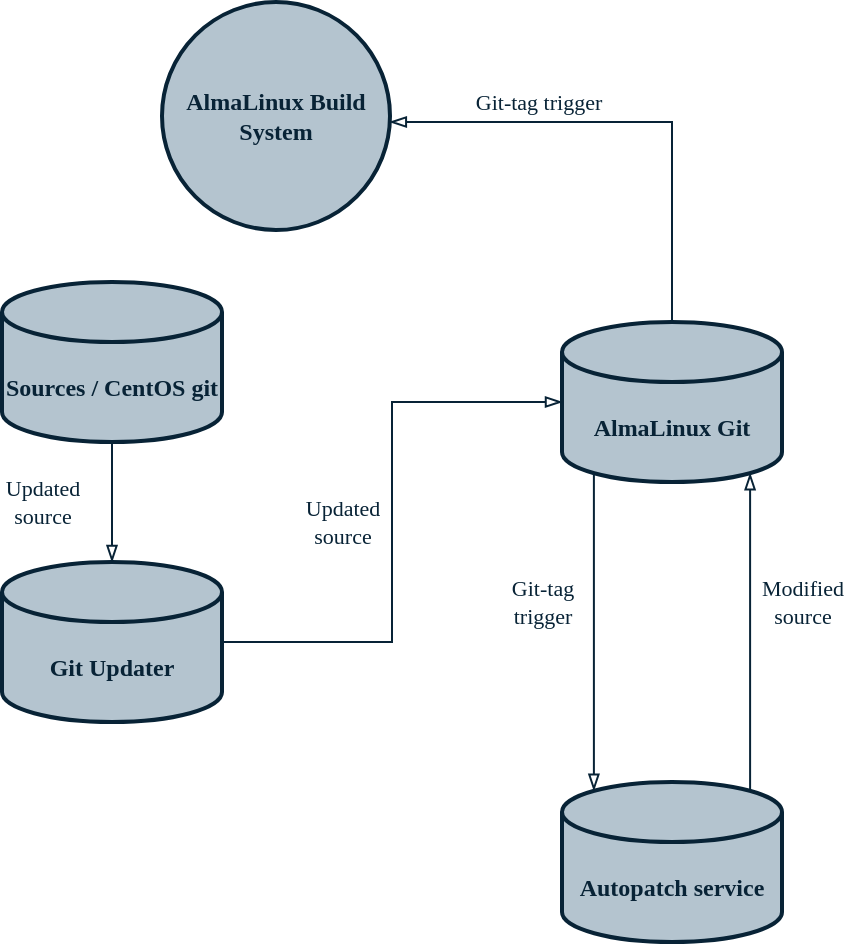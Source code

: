 <mxfile version="28.1.0">
  <diagram name="Page-1" id="WtUo-6KGtRcZflVa7rxI">
    <mxGraphModel dx="851" dy="574" grid="1" gridSize="10" guides="1" tooltips="1" connect="1" arrows="1" fold="1" page="1" pageScale="1" pageWidth="827" pageHeight="1169" math="0" shadow="0">
      <root>
        <mxCell id="0" />
        <mxCell id="1" parent="0" />
        <mxCell id="7f4_Q5a_FZrKF66Fbd-7-3" value="AlmaLinux Build System" style="ellipse;whiteSpace=wrap;html=1;aspect=fixed;fillColor=#B4C4CF;strokeColor=#082336;fontFamily=montserrat;strokeWidth=2;fontStyle=1;fontColor=#082336;" parent="1" vertex="1">
          <mxGeometry x="340" y="240" width="114" height="114" as="geometry" />
        </mxCell>
        <mxCell id="7f4_Q5a_FZrKF66Fbd-7-4" value="Sources / CentOS git" style="shape=cylinder3;whiteSpace=wrap;html=1;boundedLbl=1;backgroundOutline=1;size=15;fillColor=#B4C4CF;strokeColor=#082336;fontFamily=montserrat;strokeWidth=2;fontStyle=1;fontColor=#082336;" parent="1" vertex="1">
          <mxGeometry x="260" y="380" width="110" height="80" as="geometry" />
        </mxCell>
        <mxCell id="7f4_Q5a_FZrKF66Fbd-7-5" value="Autopatch service" style="shape=cylinder3;whiteSpace=wrap;html=1;boundedLbl=1;backgroundOutline=1;size=15;fillColor=#B4C4CF;strokeColor=#082336;fontFamily=montserrat;strokeWidth=2;fontStyle=1;fontColor=#082336;" parent="1" vertex="1">
          <mxGeometry x="540" y="630" width="110" height="80" as="geometry" />
        </mxCell>
        <mxCell id="7f4_Q5a_FZrKF66Fbd-7-13" style="edgeStyle=orthogonalEdgeStyle;rounded=0;orthogonalLoop=1;jettySize=auto;html=1;fillColor=#ffcccc;strokeColor=light-dark(#082336,#1F2021);fontFamily=montserrat;endArrow=blockThin;endFill=0;" parent="1" source="7f4_Q5a_FZrKF66Fbd-7-6" target="7f4_Q5a_FZrKF66Fbd-7-3" edge="1">
          <mxGeometry relative="1" as="geometry">
            <mxPoint x="595" y="290" as="targetPoint" />
            <Array as="points">
              <mxPoint x="595" y="300" />
            </Array>
          </mxGeometry>
        </mxCell>
        <mxCell id="7f4_Q5a_FZrKF66Fbd-7-16" value="Git-tag trigger" style="edgeLabel;html=1;align=center;verticalAlign=middle;resizable=0;points=[];fontColor=light-dark(#082336,#1F2021);fontFamily=montserrat;" parent="7f4_Q5a_FZrKF66Fbd-7-13" vertex="1" connectable="0">
          <mxGeometry x="0.026" y="1" relative="1" as="geometry">
            <mxPoint x="-44" y="-11" as="offset" />
          </mxGeometry>
        </mxCell>
        <mxCell id="7f4_Q5a_FZrKF66Fbd-7-6" value="AlmaLinux Git" style="shape=cylinder3;whiteSpace=wrap;html=1;boundedLbl=1;backgroundOutline=1;size=15;fillColor=#B4C4CF;strokeColor=#082336;fontFamily=montserrat;strokeWidth=2;fontStyle=1;fontColor=#082336;" parent="1" vertex="1">
          <mxGeometry x="540" y="400" width="110" height="80" as="geometry" />
        </mxCell>
        <mxCell id="7f4_Q5a_FZrKF66Fbd-7-7" value="Git Updater" style="shape=cylinder3;whiteSpace=wrap;html=1;boundedLbl=1;backgroundOutline=1;size=15;fillColor=#B4C4CF;strokeColor=#082336;fontFamily=montserrat;strokeWidth=2;fontStyle=1;fontColor=#082336;" parent="1" vertex="1">
          <mxGeometry x="260" y="520" width="110" height="80" as="geometry" />
        </mxCell>
        <mxCell id="7f4_Q5a_FZrKF66Fbd-7-11" style="edgeStyle=orthogonalEdgeStyle;rounded=0;orthogonalLoop=1;jettySize=auto;html=1;entryX=0;entryY=0.5;entryDx=0;entryDy=0;entryPerimeter=0;fillColor=#ffcccc;strokeColor=light-dark(#082336,#1F2021);fontFamily=montserrat;endArrow=blockThin;endFill=0;" parent="1" source="7f4_Q5a_FZrKF66Fbd-7-7" target="7f4_Q5a_FZrKF66Fbd-7-6" edge="1">
          <mxGeometry relative="1" as="geometry" />
        </mxCell>
        <mxCell id="7f4_Q5a_FZrKF66Fbd-7-15" style="edgeStyle=orthogonalEdgeStyle;rounded=0;orthogonalLoop=1;jettySize=auto;html=1;entryX=0.5;entryY=0;entryDx=0;entryDy=0;entryPerimeter=0;fillColor=#ffcccc;strokeColor=light-dark(#082336,#1F2021);fontFamily=montserrat;endArrow=blockThin;endFill=0;" parent="1" source="7f4_Q5a_FZrKF66Fbd-7-4" target="7f4_Q5a_FZrKF66Fbd-7-7" edge="1">
          <mxGeometry relative="1" as="geometry" />
        </mxCell>
        <mxCell id="7f4_Q5a_FZrKF66Fbd-7-17" style="edgeStyle=orthogonalEdgeStyle;rounded=0;orthogonalLoop=1;jettySize=auto;html=1;exitX=0.855;exitY=0;exitDx=0;exitDy=4.35;exitPerimeter=0;entryX=0.855;entryY=1;entryDx=0;entryDy=-4.35;entryPerimeter=0;fillColor=#ffcccc;strokeColor=light-dark(#082336,#1F2021);fontFamily=montserrat;endArrow=blockThin;endFill=0;" parent="1" source="7f4_Q5a_FZrKF66Fbd-7-5" target="7f4_Q5a_FZrKF66Fbd-7-6" edge="1">
          <mxGeometry relative="1" as="geometry" />
        </mxCell>
        <mxCell id="7f4_Q5a_FZrKF66Fbd-7-18" style="edgeStyle=orthogonalEdgeStyle;rounded=0;orthogonalLoop=1;jettySize=auto;html=1;exitX=0.145;exitY=1;exitDx=0;exitDy=-4.35;exitPerimeter=0;entryX=0.145;entryY=0;entryDx=0;entryDy=4.35;entryPerimeter=0;fillColor=#ffcccc;strokeColor=light-dark(#082336,#1F2021);fontFamily=montserrat;endArrow=blockThin;endFill=0;" parent="1" source="7f4_Q5a_FZrKF66Fbd-7-6" target="7f4_Q5a_FZrKF66Fbd-7-5" edge="1">
          <mxGeometry relative="1" as="geometry" />
        </mxCell>
        <mxCell id="7f4_Q5a_FZrKF66Fbd-7-19" value="Git-tag&lt;div&gt;trigger&lt;/div&gt;" style="edgeLabel;html=1;align=center;verticalAlign=middle;resizable=0;points=[];rotation=0;fontColor=light-dark(#082336,#1F2021);fontFamily=montserrat;" parent="1" vertex="1" connectable="0">
          <mxGeometry x="530" y="540" as="geometry" />
        </mxCell>
        <mxCell id="7f4_Q5a_FZrKF66Fbd-7-20" value="Modified&lt;div&gt;source&lt;/div&gt;" style="edgeLabel;html=1;align=center;verticalAlign=middle;resizable=0;points=[];rotation=0;fontColor=light-dark(#082336,#1F2021);fontFamily=montserrat;" parent="1" vertex="1" connectable="0">
          <mxGeometry x="660" y="540" as="geometry" />
        </mxCell>
        <mxCell id="7f4_Q5a_FZrKF66Fbd-7-22" value="Updated&lt;div&gt;source&lt;/div&gt;" style="edgeLabel;html=1;align=center;verticalAlign=middle;resizable=0;points=[];rotation=0;fontColor=light-dark(#082336,#1F2021);fontFamily=montserrat;" parent="1" vertex="1" connectable="0">
          <mxGeometry x="280" y="490" as="geometry" />
        </mxCell>
        <mxCell id="7f4_Q5a_FZrKF66Fbd-7-23" value="Updated&lt;div&gt;source&lt;/div&gt;" style="edgeLabel;html=1;align=center;verticalAlign=middle;resizable=0;points=[];rotation=0;fontColor=light-dark(#082336,#1F2021);fontFamily=montserrat;" parent="1" vertex="1" connectable="0">
          <mxGeometry x="430" y="500" as="geometry" />
        </mxCell>
      </root>
    </mxGraphModel>
  </diagram>
</mxfile>
